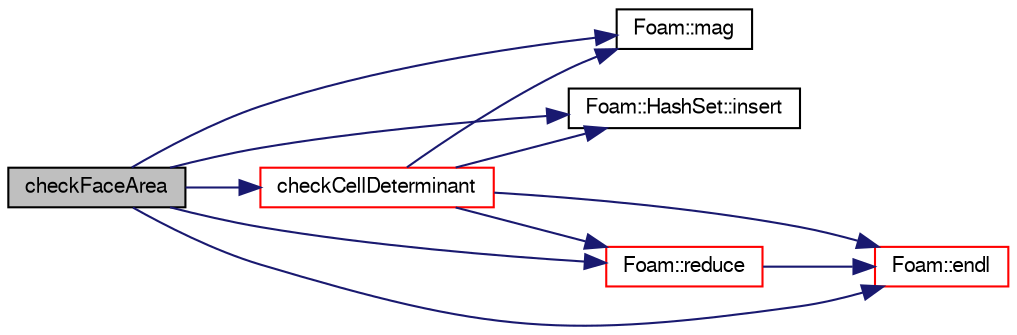 digraph "checkFaceArea"
{
  bgcolor="transparent";
  edge [fontname="FreeSans",fontsize="10",labelfontname="FreeSans",labelfontsize="10"];
  node [fontname="FreeSans",fontsize="10",shape=record];
  rankdir="LR";
  Node6287 [label="checkFaceArea",height=0.2,width=0.4,color="black", fillcolor="grey75", style="filled", fontcolor="black"];
  Node6287 -> Node6288 [color="midnightblue",fontsize="10",style="solid",fontname="FreeSans"];
  Node6288 [label="checkCellDeterminant",height=0.2,width=0.4,color="red",URL="$a21562.html#af0c7e937ce83711247f5519b530eb868",tooltip="Area of internal faces v.s. boundary faces. "];
  Node6288 -> Node6290 [color="midnightblue",fontsize="10",style="solid",fontname="FreeSans"];
  Node6290 [label="Foam::mag",height=0.2,width=0.4,color="black",URL="$a21124.html#a929da2a3fdcf3dacbbe0487d3a330dae"];
  Node6288 -> Node6297 [color="midnightblue",fontsize="10",style="solid",fontname="FreeSans"];
  Node6297 [label="Foam::HashSet::insert",height=0.2,width=0.4,color="black",URL="$a25690.html#a49f0753d9652681fc3a81f59951a0ad7",tooltip="Insert a new entry. "];
  Node6288 -> Node6298 [color="midnightblue",fontsize="10",style="solid",fontname="FreeSans"];
  Node6298 [label="Foam::reduce",height=0.2,width=0.4,color="red",URL="$a21124.html#a7ffd6af4acc2eb9ba72ee296b5ecda23"];
  Node6298 -> Node6299 [color="midnightblue",fontsize="10",style="solid",fontname="FreeSans"];
  Node6299 [label="Foam::endl",height=0.2,width=0.4,color="red",URL="$a21124.html#a2db8fe02a0d3909e9351bb4275b23ce4",tooltip="Add newline and flush stream. "];
  Node6288 -> Node6299 [color="midnightblue",fontsize="10",style="solid",fontname="FreeSans"];
  Node6287 -> Node6299 [color="midnightblue",fontsize="10",style="solid",fontname="FreeSans"];
  Node6287 -> Node6297 [color="midnightblue",fontsize="10",style="solid",fontname="FreeSans"];
  Node6287 -> Node6290 [color="midnightblue",fontsize="10",style="solid",fontname="FreeSans"];
  Node6287 -> Node6298 [color="midnightblue",fontsize="10",style="solid",fontname="FreeSans"];
}
